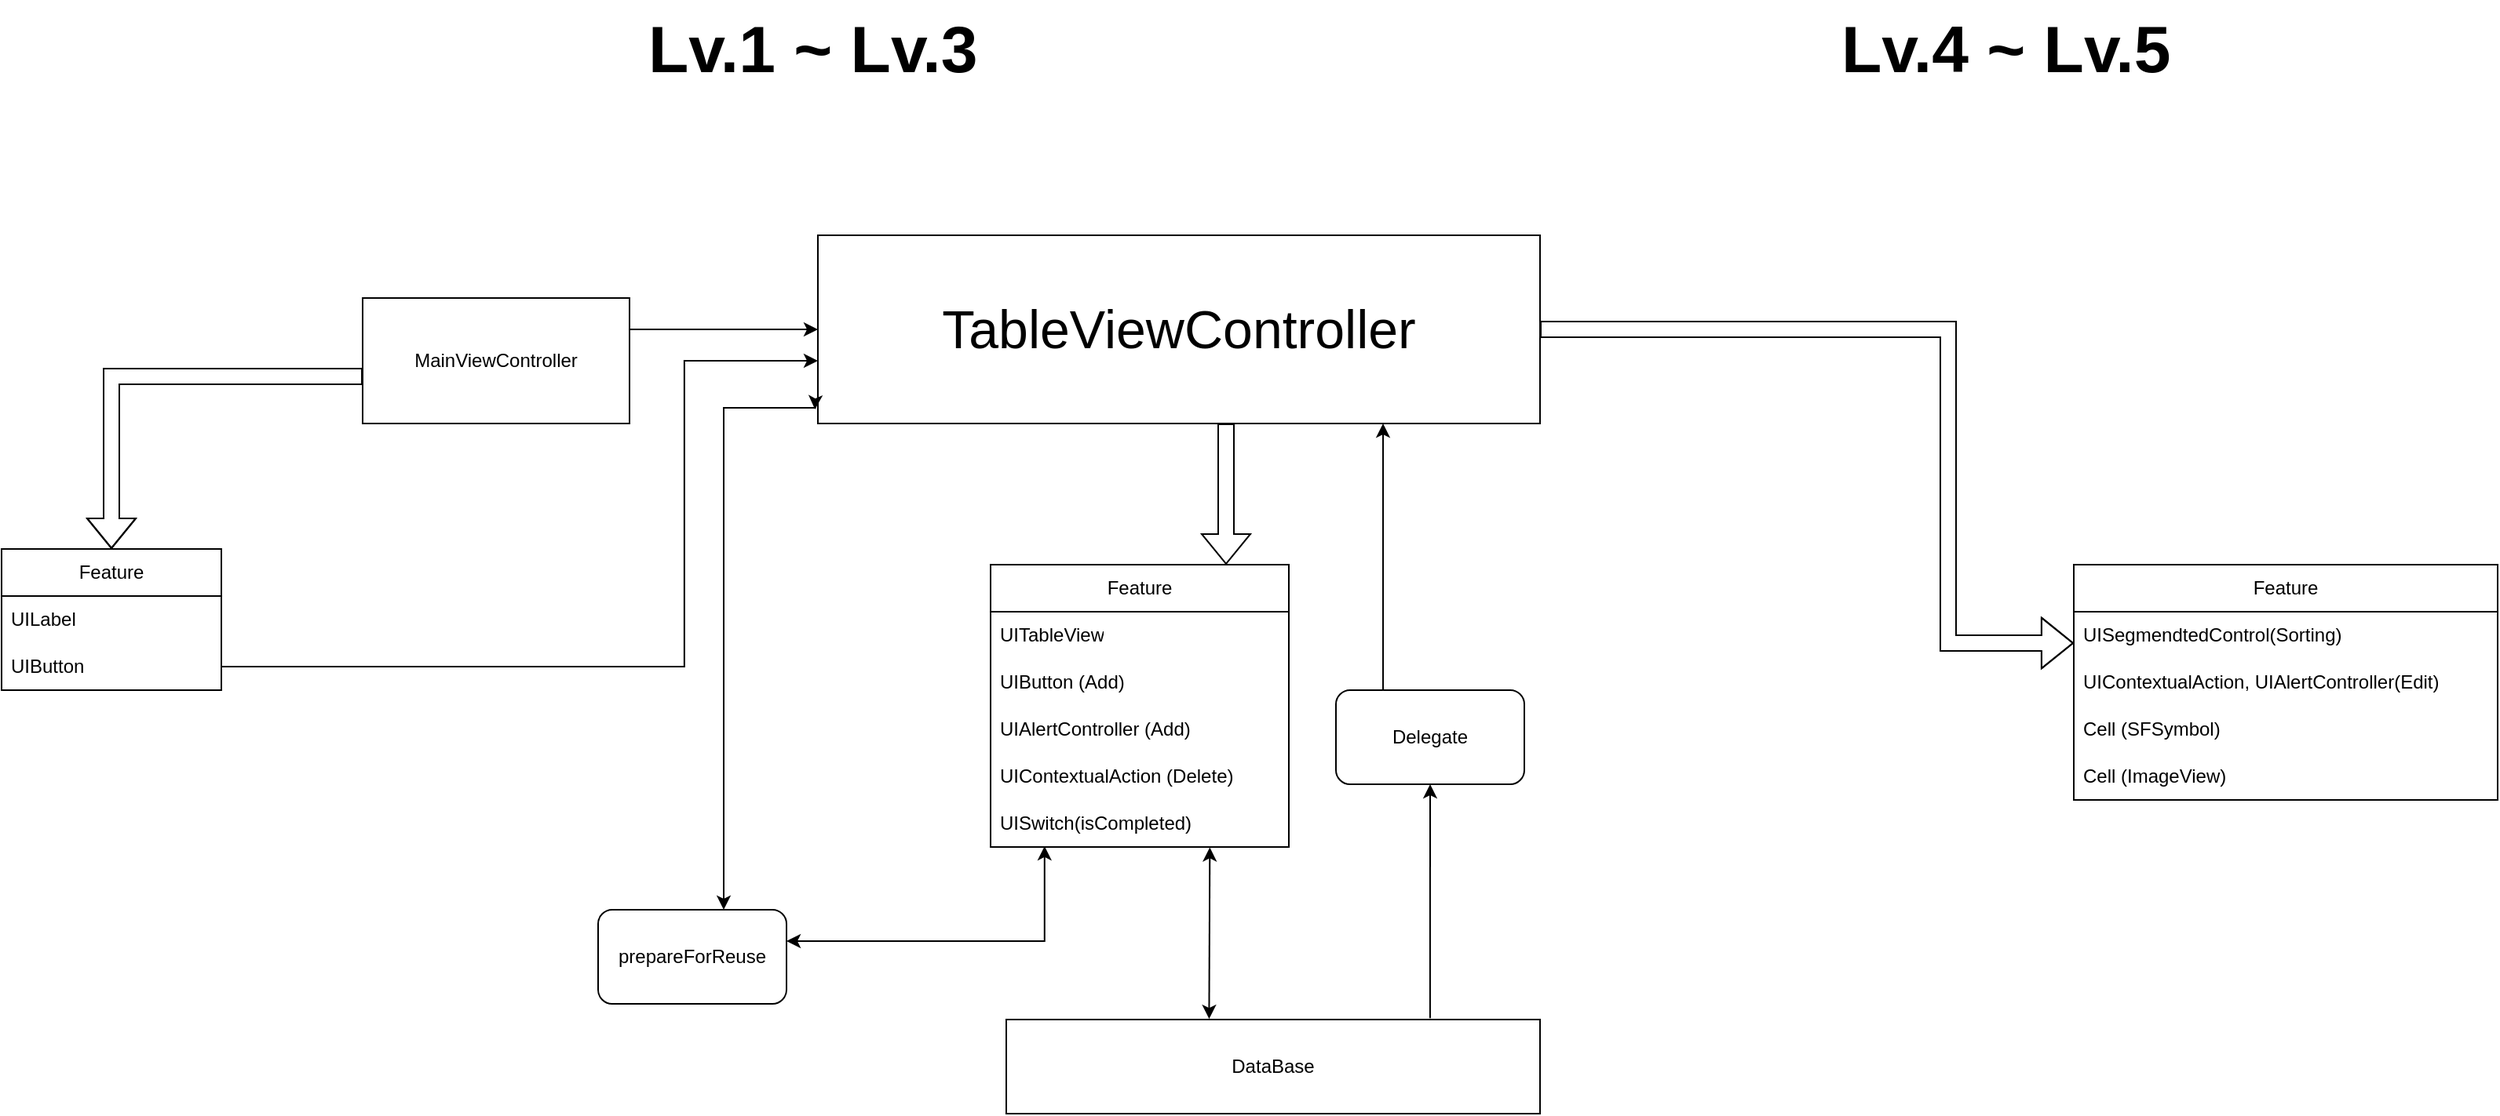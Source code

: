 <mxfile version="24.0.4" type="device">
  <diagram name="페이지-1" id="GrwD5MlL6S6xPdxeIMRi">
    <mxGraphModel dx="2468" dy="2238" grid="1" gridSize="10" guides="1" tooltips="1" connect="1" arrows="1" fold="1" page="1" pageScale="1" pageWidth="3300" pageHeight="4681" math="0" shadow="0">
      <root>
        <mxCell id="0" />
        <mxCell id="1" parent="0" />
        <mxCell id="GHMsZiSqVrP85BXOVeuB-1" value="MainViewController" style="rounded=0;whiteSpace=wrap;html=1;" parent="1" vertex="1">
          <mxGeometry x="620" y="420" width="170" height="80" as="geometry" />
        </mxCell>
        <mxCell id="GHMsZiSqVrP85BXOVeuB-3" value="TableViewController" style="rounded=0;whiteSpace=wrap;html=1;strokeWidth=1;fontSize=34;" parent="1" vertex="1">
          <mxGeometry x="910" y="380" width="460" height="120" as="geometry" />
        </mxCell>
        <mxCell id="GHMsZiSqVrP85BXOVeuB-4" value="" style="endArrow=classic;html=1;rounded=0;entryX=0;entryY=0.5;entryDx=0;entryDy=0;" parent="1" edge="1">
          <mxGeometry width="50" height="50" relative="1" as="geometry">
            <mxPoint x="790" y="440" as="sourcePoint" />
            <mxPoint x="910" y="440" as="targetPoint" />
          </mxGeometry>
        </mxCell>
        <mxCell id="GHMsZiSqVrP85BXOVeuB-6" value="" style="shape=flexArrow;endArrow=classic;html=1;rounded=0;" parent="1" edge="1">
          <mxGeometry width="50" height="50" relative="1" as="geometry">
            <mxPoint x="620" y="470" as="sourcePoint" />
            <mxPoint x="460" y="580" as="targetPoint" />
            <Array as="points">
              <mxPoint x="460" y="470" />
            </Array>
          </mxGeometry>
        </mxCell>
        <mxCell id="GHMsZiSqVrP85BXOVeuB-7" value="Feature" style="swimlane;fontStyle=0;childLayout=stackLayout;horizontal=1;startSize=30;horizontalStack=0;resizeParent=1;resizeParentMax=0;resizeLast=0;collapsible=1;marginBottom=0;whiteSpace=wrap;html=1;" parent="1" vertex="1">
          <mxGeometry x="390" y="580" width="140" height="90" as="geometry" />
        </mxCell>
        <mxCell id="GHMsZiSqVrP85BXOVeuB-8" value="UILabel" style="text;strokeColor=none;fillColor=none;align=left;verticalAlign=middle;spacingLeft=4;spacingRight=4;overflow=hidden;points=[[0,0.5],[1,0.5]];portConstraint=eastwest;rotatable=0;whiteSpace=wrap;html=1;" parent="GHMsZiSqVrP85BXOVeuB-7" vertex="1">
          <mxGeometry y="30" width="140" height="30" as="geometry" />
        </mxCell>
        <mxCell id="GHMsZiSqVrP85BXOVeuB-9" value="UIButton" style="text;strokeColor=none;fillColor=none;align=left;verticalAlign=middle;spacingLeft=4;spacingRight=4;overflow=hidden;points=[[0,0.5],[1,0.5]];portConstraint=eastwest;rotatable=0;whiteSpace=wrap;html=1;" parent="GHMsZiSqVrP85BXOVeuB-7" vertex="1">
          <mxGeometry y="60" width="140" height="30" as="geometry" />
        </mxCell>
        <mxCell id="GHMsZiSqVrP85BXOVeuB-11" value="" style="shape=flexArrow;endArrow=classic;html=1;rounded=0;" parent="1" edge="1">
          <mxGeometry width="50" height="50" relative="1" as="geometry">
            <mxPoint x="1170" y="500" as="sourcePoint" />
            <mxPoint x="1170" y="590" as="targetPoint" />
          </mxGeometry>
        </mxCell>
        <mxCell id="GHMsZiSqVrP85BXOVeuB-12" value="Feature" style="swimlane;fontStyle=0;childLayout=stackLayout;horizontal=1;startSize=30;horizontalStack=0;resizeParent=1;resizeParentMax=0;resizeLast=0;collapsible=1;marginBottom=0;whiteSpace=wrap;html=1;" parent="1" vertex="1">
          <mxGeometry x="1020" y="590" width="190" height="180" as="geometry" />
        </mxCell>
        <mxCell id="GHMsZiSqVrP85BXOVeuB-13" value="UITableView" style="text;strokeColor=none;fillColor=none;align=left;verticalAlign=middle;spacingLeft=4;spacingRight=4;overflow=hidden;points=[[0,0.5],[1,0.5]];portConstraint=eastwest;rotatable=0;whiteSpace=wrap;html=1;" parent="GHMsZiSqVrP85BXOVeuB-12" vertex="1">
          <mxGeometry y="30" width="190" height="30" as="geometry" />
        </mxCell>
        <mxCell id="GHMsZiSqVrP85BXOVeuB-14" value="UIButton (Add)" style="text;strokeColor=none;fillColor=none;align=left;verticalAlign=middle;spacingLeft=4;spacingRight=4;overflow=hidden;points=[[0,0.5],[1,0.5]];portConstraint=eastwest;rotatable=0;whiteSpace=wrap;html=1;" parent="GHMsZiSqVrP85BXOVeuB-12" vertex="1">
          <mxGeometry y="60" width="190" height="30" as="geometry" />
        </mxCell>
        <mxCell id="3Br4WpK-FsPlC4KiYZLl-1" value="UIAlertController (Add&lt;span style=&quot;background-color: initial;&quot;&gt;)&lt;/span&gt;" style="text;strokeColor=none;fillColor=none;align=left;verticalAlign=middle;spacingLeft=4;spacingRight=4;overflow=hidden;points=[[0,0.5],[1,0.5]];portConstraint=eastwest;rotatable=0;whiteSpace=wrap;html=1;" parent="GHMsZiSqVrP85BXOVeuB-12" vertex="1">
          <mxGeometry y="90" width="190" height="30" as="geometry" />
        </mxCell>
        <mxCell id="3Br4WpK-FsPlC4KiYZLl-20" value="UIContextualAction (Delete)" style="text;strokeColor=none;fillColor=none;align=left;verticalAlign=middle;spacingLeft=4;spacingRight=4;overflow=hidden;points=[[0,0.5],[1,0.5]];portConstraint=eastwest;rotatable=0;whiteSpace=wrap;html=1;" parent="GHMsZiSqVrP85BXOVeuB-12" vertex="1">
          <mxGeometry y="120" width="190" height="30" as="geometry" />
        </mxCell>
        <mxCell id="GHMsZiSqVrP85BXOVeuB-15" value="UISwitch(isCompleted)" style="text;strokeColor=none;fillColor=none;align=left;verticalAlign=middle;spacingLeft=4;spacingRight=4;overflow=hidden;points=[[0,0.5],[1,0.5]];portConstraint=eastwest;rotatable=0;whiteSpace=wrap;html=1;" parent="GHMsZiSqVrP85BXOVeuB-12" vertex="1">
          <mxGeometry y="150" width="190" height="30" as="geometry" />
        </mxCell>
        <mxCell id="3Br4WpK-FsPlC4KiYZLl-6" value="" style="endArrow=classic;html=1;rounded=0;edgeStyle=elbowEdgeStyle;entryX=-0.029;entryY=0.875;entryDx=0;entryDy=0;entryPerimeter=0;exitX=1;exitY=0.5;exitDx=0;exitDy=0;" parent="1" source="GHMsZiSqVrP85BXOVeuB-9" edge="1">
          <mxGeometry width="50" height="50" relative="1" as="geometry">
            <mxPoint x="534.93" y="620" as="sourcePoint" />
            <mxPoint x="910.0" y="460" as="targetPoint" />
            <Array as="points">
              <mxPoint x="824.93" y="600" />
              <mxPoint x="824.93" y="540" />
            </Array>
          </mxGeometry>
        </mxCell>
        <mxCell id="3Br4WpK-FsPlC4KiYZLl-8" value="&lt;h1 style=&quot;margin-top: 0px;&quot;&gt;&lt;font style=&quot;font-size: 42px;&quot;&gt;Lv.1 ~ Lv.3&lt;/font&gt;&lt;/h1&gt;" style="text;html=1;whiteSpace=wrap;overflow=hidden;rounded=0;" parent="1" vertex="1">
          <mxGeometry x="800" y="230" width="230" height="60" as="geometry" />
        </mxCell>
        <mxCell id="3Br4WpK-FsPlC4KiYZLl-10" value="prepareForReuse" style="rounded=1;whiteSpace=wrap;html=1;" parent="1" vertex="1">
          <mxGeometry x="770" y="810" width="120" height="60" as="geometry" />
        </mxCell>
        <mxCell id="3Br4WpK-FsPlC4KiYZLl-15" value="" style="endArrow=classic;startArrow=classic;html=1;rounded=0;edgeStyle=elbowEdgeStyle;elbow=vertical;exitX=0.181;exitY=0.983;exitDx=0;exitDy=0;exitPerimeter=0;" parent="1" source="GHMsZiSqVrP85BXOVeuB-15" target="3Br4WpK-FsPlC4KiYZLl-10" edge="1">
          <mxGeometry width="50" height="50" relative="1" as="geometry">
            <mxPoint x="910" y="960" as="sourcePoint" />
            <mxPoint x="830" y="890" as="targetPoint" />
            <Array as="points">
              <mxPoint x="870" y="830" />
            </Array>
          </mxGeometry>
        </mxCell>
        <mxCell id="3Br4WpK-FsPlC4KiYZLl-19" value="" style="endArrow=classic;startArrow=classic;html=1;rounded=0;edgeStyle=orthogonalEdgeStyle;entryX=-0.004;entryY=0.925;entryDx=0;entryDy=0;entryPerimeter=0;" parent="1" target="GHMsZiSqVrP85BXOVeuB-3" edge="1">
          <mxGeometry width="50" height="50" relative="1" as="geometry">
            <mxPoint x="850" y="810" as="sourcePoint" />
            <mxPoint x="860" y="490" as="targetPoint" />
            <Array as="points">
              <mxPoint x="850" y="490" />
            </Array>
          </mxGeometry>
        </mxCell>
        <mxCell id="3Br4WpK-FsPlC4KiYZLl-22" value="&lt;h1 style=&quot;margin-top: 0px;&quot;&gt;&lt;font style=&quot;font-size: 42px;&quot;&gt;Lv.4 ~ Lv.5&lt;/font&gt;&lt;/h1&gt;" style="text;html=1;whiteSpace=wrap;overflow=hidden;rounded=0;" parent="1" vertex="1">
          <mxGeometry x="1560" y="230" width="230" height="60" as="geometry" />
        </mxCell>
        <mxCell id="3Br4WpK-FsPlC4KiYZLl-25" value="DataBase" style="rounded=0;whiteSpace=wrap;html=1;" parent="1" vertex="1">
          <mxGeometry x="1030" y="880" width="340" height="60" as="geometry" />
        </mxCell>
        <mxCell id="3Br4WpK-FsPlC4KiYZLl-26" value="" style="shape=flexArrow;endArrow=classic;html=1;rounded=0;edgeStyle=orthogonalEdgeStyle;endWidth=21.333;endSize=6.347;entryX=0;entryY=0.333;entryDx=0;entryDy=0;entryPerimeter=0;" parent="1" edge="1">
          <mxGeometry width="50" height="50" relative="1" as="geometry">
            <mxPoint x="1370" y="440" as="sourcePoint" />
            <mxPoint x="1710" y="639.99" as="targetPoint" />
            <Array as="points">
              <mxPoint x="1630" y="440" />
              <mxPoint x="1630" y="640" />
            </Array>
          </mxGeometry>
        </mxCell>
        <mxCell id="3Br4WpK-FsPlC4KiYZLl-27" value="Feature" style="swimlane;fontStyle=0;childLayout=stackLayout;horizontal=1;startSize=30;horizontalStack=0;resizeParent=1;resizeParentMax=0;resizeLast=0;collapsible=1;marginBottom=0;whiteSpace=wrap;html=1;" parent="1" vertex="1">
          <mxGeometry x="1710" y="590" width="270" height="150" as="geometry" />
        </mxCell>
        <mxCell id="3Br4WpK-FsPlC4KiYZLl-28" value="UISegmendtedControl(Sorting)" style="text;strokeColor=none;fillColor=none;align=left;verticalAlign=middle;spacingLeft=4;spacingRight=4;overflow=hidden;points=[[0,0.5],[1,0.5]];portConstraint=eastwest;rotatable=0;whiteSpace=wrap;html=1;" parent="3Br4WpK-FsPlC4KiYZLl-27" vertex="1">
          <mxGeometry y="30" width="270" height="30" as="geometry" />
        </mxCell>
        <mxCell id="3Br4WpK-FsPlC4KiYZLl-29" value="UIContextualAction, UIAlertController(Edit)" style="text;strokeColor=none;fillColor=none;align=left;verticalAlign=middle;spacingLeft=4;spacingRight=4;overflow=hidden;points=[[0,0.5],[1,0.5]];portConstraint=eastwest;rotatable=0;whiteSpace=wrap;html=1;" parent="3Br4WpK-FsPlC4KiYZLl-27" vertex="1">
          <mxGeometry y="60" width="270" height="30" as="geometry" />
        </mxCell>
        <mxCell id="3Br4WpK-FsPlC4KiYZLl-30" value="Cell (SFSymbol)" style="text;strokeColor=none;fillColor=none;align=left;verticalAlign=middle;spacingLeft=4;spacingRight=4;overflow=hidden;points=[[0,0.5],[1,0.5]];portConstraint=eastwest;rotatable=0;whiteSpace=wrap;html=1;" parent="3Br4WpK-FsPlC4KiYZLl-27" vertex="1">
          <mxGeometry y="90" width="270" height="30" as="geometry" />
        </mxCell>
        <mxCell id="3Br4WpK-FsPlC4KiYZLl-35" value="Cell (ImageView)" style="text;strokeColor=none;fillColor=none;align=left;verticalAlign=middle;spacingLeft=4;spacingRight=4;overflow=hidden;points=[[0,0.5],[1,0.5]];portConstraint=eastwest;rotatable=0;whiteSpace=wrap;html=1;" parent="3Br4WpK-FsPlC4KiYZLl-27" vertex="1">
          <mxGeometry y="120" width="270" height="30" as="geometry" />
        </mxCell>
        <mxCell id="4Nz9r0I7VDglWBKi163u-1" value="Delegate" style="rounded=1;whiteSpace=wrap;html=1;" vertex="1" parent="1">
          <mxGeometry x="1240" y="670" width="120" height="60" as="geometry" />
        </mxCell>
        <mxCell id="4Nz9r0I7VDglWBKi163u-3" value="" style="endArrow=classic;html=1;rounded=0;entryX=1;entryY=0.5;entryDx=0;entryDy=0;exitX=0.25;exitY=0;exitDx=0;exitDy=0;" edge="1" parent="1" source="4Nz9r0I7VDglWBKi163u-1">
          <mxGeometry width="50" height="50" relative="1" as="geometry">
            <mxPoint x="1420" y="690" as="sourcePoint" />
            <mxPoint x="1270" y="500" as="targetPoint" />
          </mxGeometry>
        </mxCell>
        <mxCell id="4Nz9r0I7VDglWBKi163u-5" value="" style="endArrow=classic;html=1;rounded=0;entryX=0.5;entryY=1;entryDx=0;entryDy=0;edgeStyle=orthogonalEdgeStyle;exitX=0.794;exitY=-0.014;exitDx=0;exitDy=0;exitPerimeter=0;" edge="1" parent="1" source="3Br4WpK-FsPlC4KiYZLl-25" target="4Nz9r0I7VDglWBKi163u-1">
          <mxGeometry width="50" height="50" relative="1" as="geometry">
            <mxPoint x="1300" y="870" as="sourcePoint" />
            <mxPoint x="1570" y="830" as="targetPoint" />
          </mxGeometry>
        </mxCell>
        <mxCell id="4Nz9r0I7VDglWBKi163u-7" value="" style="endArrow=classic;startArrow=classic;html=1;rounded=0;entryX=0.735;entryY=1.008;entryDx=0;entryDy=0;entryPerimeter=0;exitX=0.38;exitY=-0.007;exitDx=0;exitDy=0;exitPerimeter=0;" edge="1" parent="1" source="3Br4WpK-FsPlC4KiYZLl-25" target="GHMsZiSqVrP85BXOVeuB-15">
          <mxGeometry width="50" height="50" relative="1" as="geometry">
            <mxPoint x="1160" y="880" as="sourcePoint" />
            <mxPoint x="1210" y="830" as="targetPoint" />
          </mxGeometry>
        </mxCell>
      </root>
    </mxGraphModel>
  </diagram>
</mxfile>
